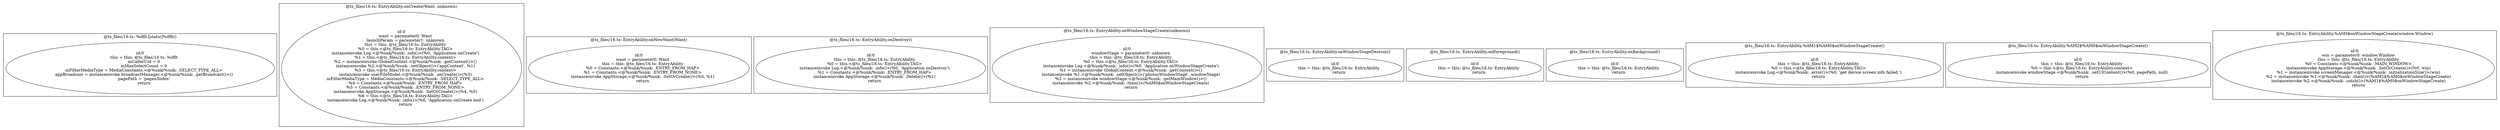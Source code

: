 digraph "16.ts" {
subgraph "cluster_@ts_files/16.ts: %dflt.[static]%dflt()" {
  label="@ts_files/16.ts: %dflt.[static]%dflt()";
  Node33230 [label="id:0
      this = this: @ts_files/16.ts: %dflt
      mCallerUid = 0
      mMaxSelectCount = 0
      mFilterMediaType = MediaConstants.<@%unk/%unk: .SELECT_TYPE_ALL>
      appBroadcast = instanceinvoke broadcastManager.<@%unk/%unk: .getBroadcast()>()
      pagePath = 'pages/Index'
      return"];
}
subgraph "cluster_@ts_files/16.ts: EntryAbility.onCreate(Want, unknown)" {
  label="@ts_files/16.ts: EntryAbility.onCreate(Want, unknown)";
  Node49000 [label="id:0
      want = parameter0: Want
      launchParam = parameter1: unknown
      this = this: @ts_files/16.ts: EntryAbility
      %0 = this.<@ts_files/16.ts: EntryAbility.TAG>
      instanceinvoke Log.<@%unk/%unk: .info()>(%0, 'Application onCreate')
      %1 = this.<@ts_files/16.ts: EntryAbility.context>
      %2 = instanceinvoke GlobalContext.<@%unk/%unk: .getContext()>()
      instanceinvoke %2.<@%unk/%unk: .setObject()>('appContext', %1)
      %3 = this.<@ts_files/16.ts: EntryAbility.context>
      instanceinvoke userFileModel.<@%unk/%unk: .onCreate()>(%3)
      mFilterMediaType = MediaConstants.<@%unk/%unk: .SELECT_TYPE_ALL>
      %4 = Constants.<@%unk/%unk: .ENTRY_FROM_HAP>
      %5 = Constants.<@%unk/%unk: .ENTRY_FROM_NONE>
      instanceinvoke AppStorage.<@%unk/%unk: .SetOrCreate()>(%4, %5)
      %6 = this.<@ts_files/16.ts: EntryAbility.TAG>
      instanceinvoke Log.<@%unk/%unk: .info()>(%6, 'Application onCreate end')
      return"];
}
subgraph "cluster_@ts_files/16.ts: EntryAbility.onNewWant(Want)" {
  label="@ts_files/16.ts: EntryAbility.onNewWant(Want)";
  Node41520 [label="id:0
      want = parameter0: Want
      this = this: @ts_files/16.ts: EntryAbility
      %0 = Constants.<@%unk/%unk: .ENTRY_FROM_HAP>
      %1 = Constants.<@%unk/%unk: .ENTRY_FROM_NONE>
      instanceinvoke AppStorage.<@%unk/%unk: .SetOrCreate()>(%0, %1)
      return"];
}
subgraph "cluster_@ts_files/16.ts: EntryAbility.onDestroy()" {
  label="@ts_files/16.ts: EntryAbility.onDestroy()";
  Node37800 [label="id:0
      this = this: @ts_files/16.ts: EntryAbility
      %0 = this.<@ts_files/16.ts: EntryAbility.TAG>
      instanceinvoke Log.<@%unk/%unk: .info()>(%0, 'Application onDestroy')
      %1 = Constants.<@%unk/%unk: .ENTRY_FROM_HAP>
      instanceinvoke AppStorage.<@%unk/%unk: .Delete()>(%1)
      return"];
}
subgraph "cluster_@ts_files/16.ts: EntryAbility.onWindowStageCreate(unknown)" {
  label="@ts_files/16.ts: EntryAbility.onWindowStageCreate(unknown)";
  Node55460 [label="id:0
      windowStage = parameter0: unknown
      this = this: @ts_files/16.ts: EntryAbility
      %0 = this.<@ts_files/16.ts: EntryAbility.TAG>
      instanceinvoke Log.<@%unk/%unk: .info()>(%0, 'Application onWindowStageCreate')
      %1 = instanceinvoke GlobalContext.<@%unk/%unk: .getContext()>()
      instanceinvoke %1.<@%unk/%unk: .setObject()>('photosWindowStage', windowStage)
      %2 = instanceinvoke windowStage.<@%unk/%unk: .getMainWindow()>()
      instanceinvoke %2.<@%unk/%unk: .then()>(%AM0$onWindowStageCreate)
      return"];
}
subgraph "cluster_@ts_files/16.ts: EntryAbility.onWindowStageDestroy()" {
  label="@ts_files/16.ts: EntryAbility.onWindowStageDestroy()";
  Node49120 [label="id:0
      this = this: @ts_files/16.ts: EntryAbility
      return"];
}
subgraph "cluster_@ts_files/16.ts: EntryAbility.onForeground()" {
  label="@ts_files/16.ts: EntryAbility.onForeground()";
  Node40850 [label="id:0
      this = this: @ts_files/16.ts: EntryAbility
      return"];
}
subgraph "cluster_@ts_files/16.ts: EntryAbility.onBackground()" {
  label="@ts_files/16.ts: EntryAbility.onBackground()";
  Node40580 [label="id:0
      this = this: @ts_files/16.ts: EntryAbility
      return"];
}
subgraph "cluster_@ts_files/16.ts: EntryAbility.%AM1$%AM0$onWindowStageCreate()" {
  label="@ts_files/16.ts: EntryAbility.%AM1$%AM0$onWindowStageCreate()";
  Node52890 [label="id:0
      this = this: @ts_files/16.ts: EntryAbility
      %0 = this.<@ts_files/16.ts: EntryAbility.TAG>
      instanceinvoke Log.<@%unk/%unk: .error()>(%0, 'get device screen info failed.')
      return"];
}
subgraph "cluster_@ts_files/16.ts: EntryAbility.%AM2$%AM0$onWindowStageCreate()" {
  label="@ts_files/16.ts: EntryAbility.%AM2$%AM0$onWindowStageCreate()";
  Node52900 [label="id:0
      this = this: @ts_files/16.ts: EntryAbility
      %0 = this.<@ts_files/16.ts: EntryAbility.context>
      instanceinvoke windowStage.<@%unk/%unk: .setUIContent()>(%0, pagePath, null)
      return"];
}
subgraph "cluster_@ts_files/16.ts: EntryAbility.%AM0$onWindowStageCreate(window.Window)" {
  label="@ts_files/16.ts: EntryAbility.%AM0$onWindowStageCreate(window.Window)";
  Node63670 [label="id:0
      win = parameter0: window.Window
      this = this: @ts_files/16.ts: EntryAbility
      %0 = Constants.<@%unk/%unk: .MAIN_WINDOW>
      instanceinvoke AppStorage.<@%unk/%unk: .SetOrCreate()>(%0, win)
      %1 = instanceinvoke screenManager.<@%unk/%unk: .initializationSize()>(win)
      %2 = instanceinvoke %1.<@%unk/%unk: .then()>(%AM2$%AM0$onWindowStageCreate)
      instanceinvoke %2.<@%unk/%unk: .catch()>(%AM1$%AM0$onWindowStageCreate)
      return"];
}
}
